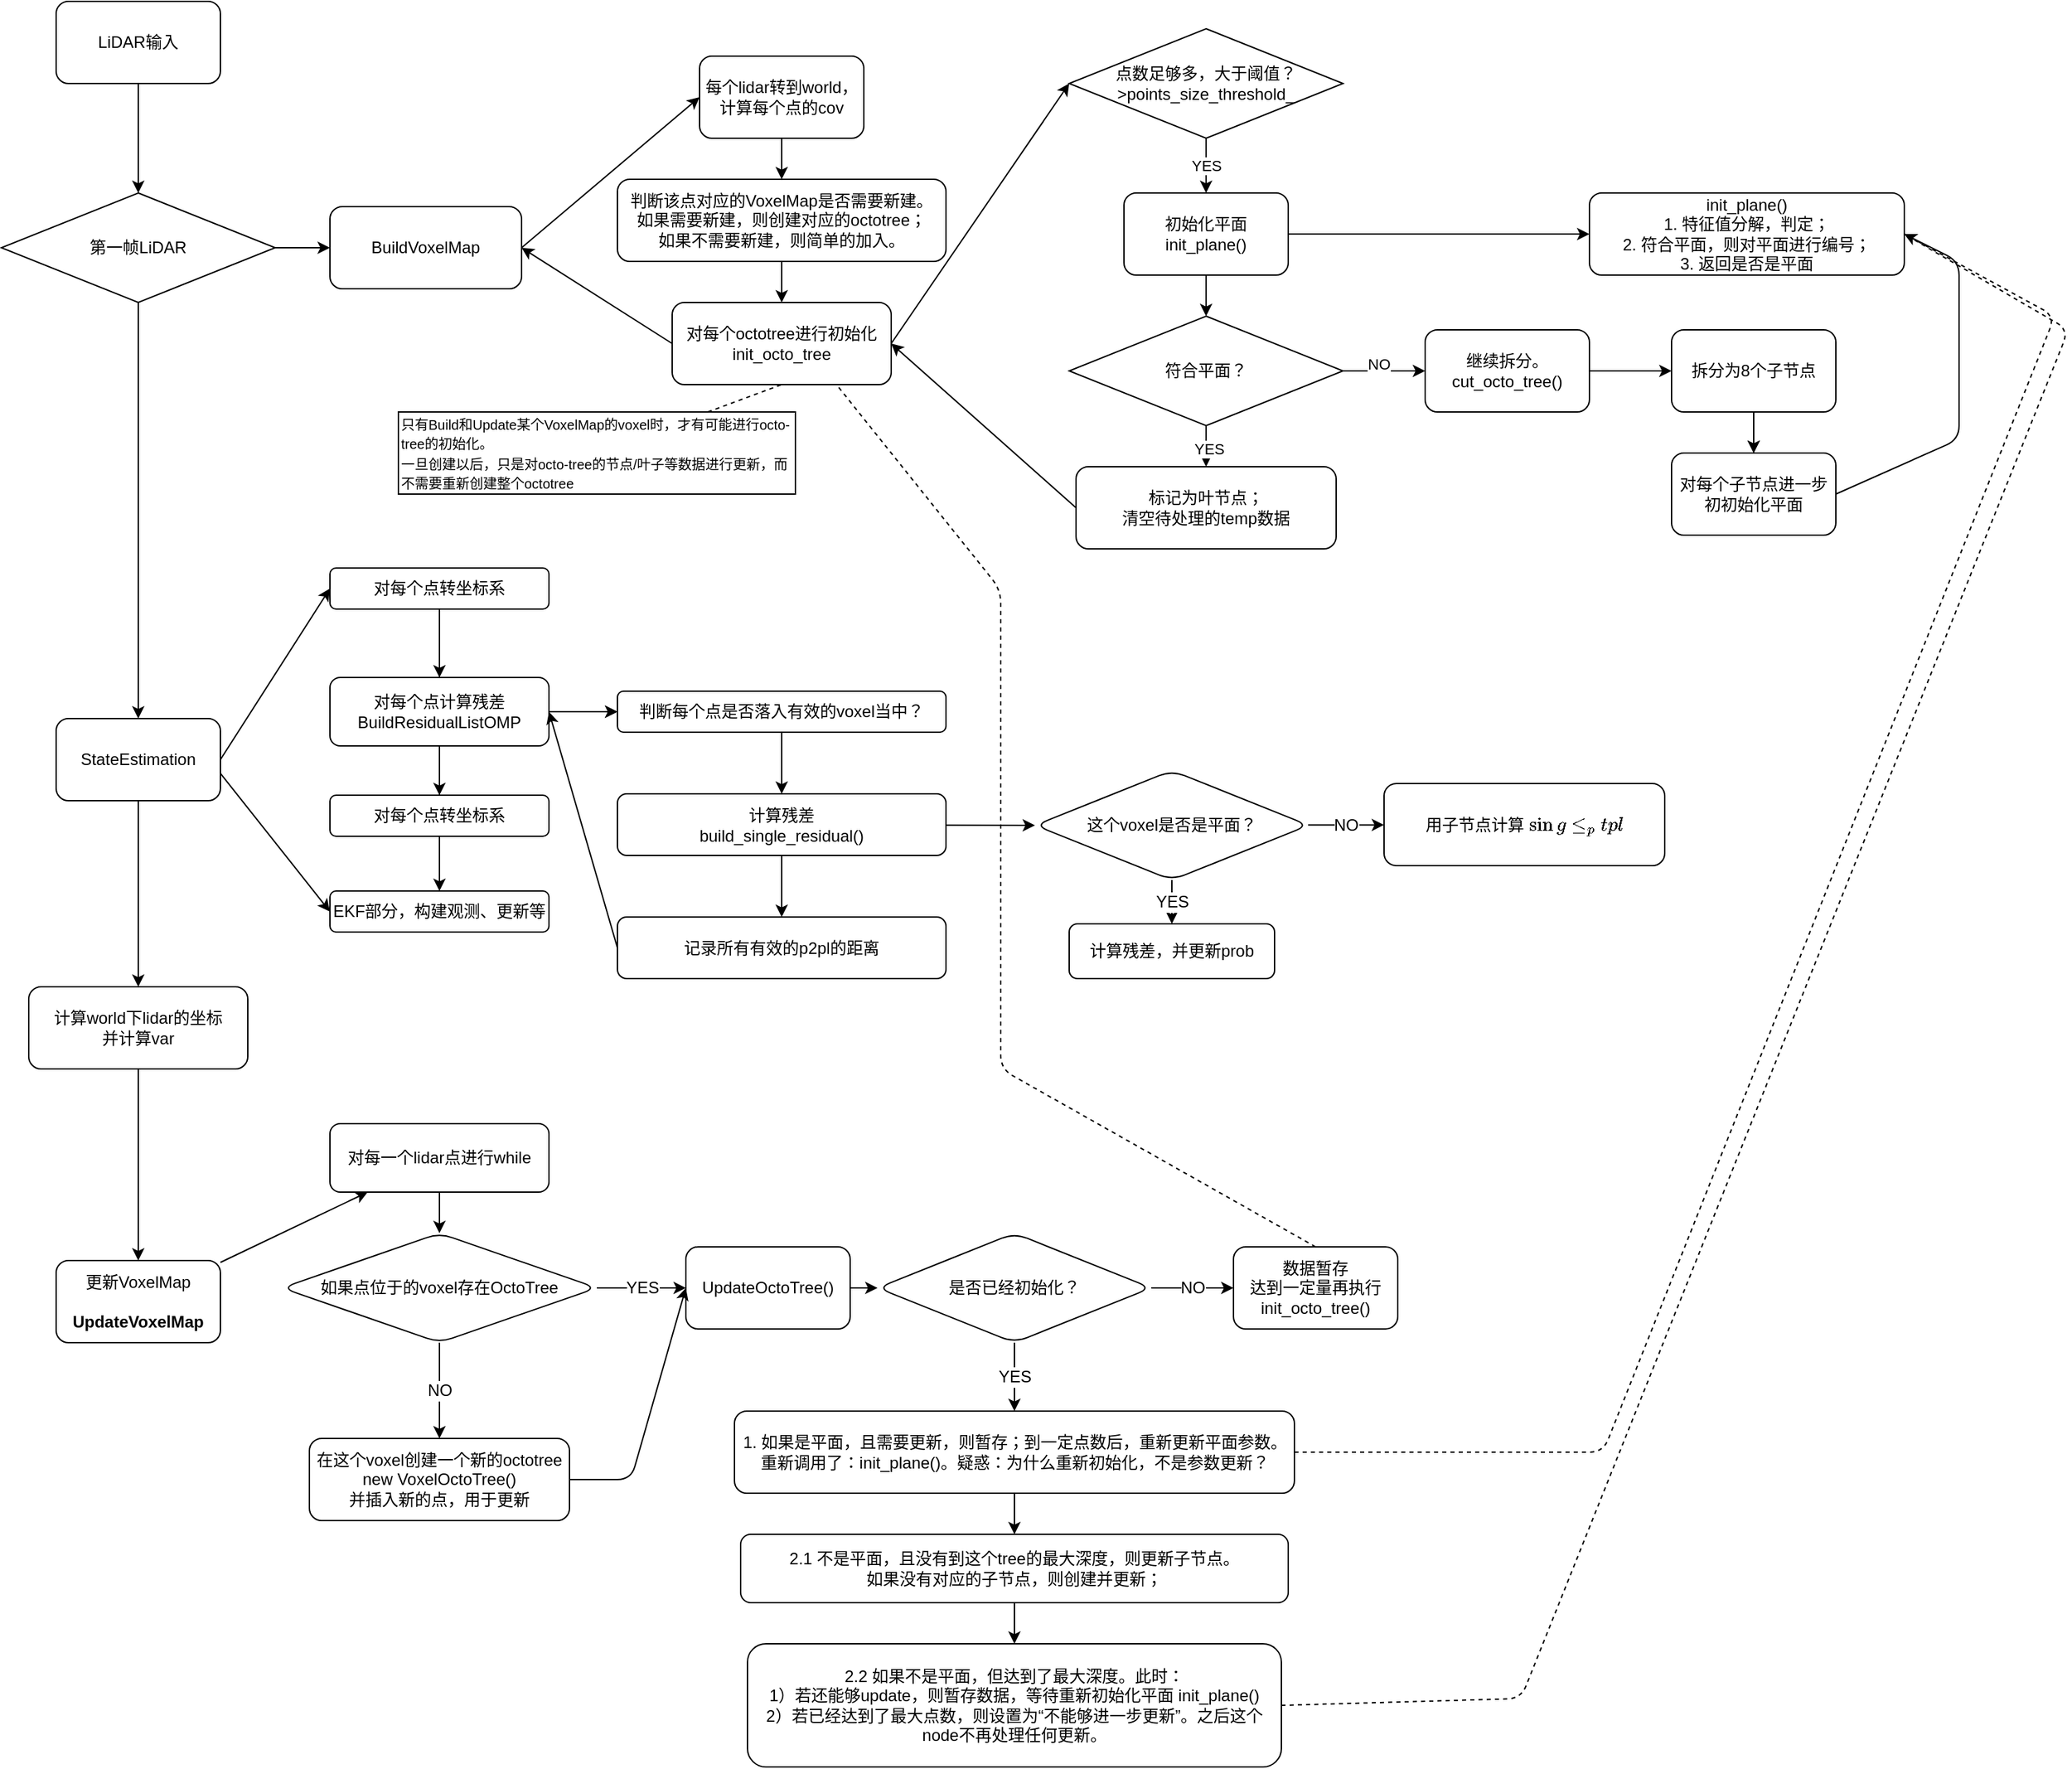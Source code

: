 <mxfile>
    <diagram id="fgafS0JJoFdXkuoPkeNL" name="Page-1">
        <mxGraphModel dx="2728" dy="1640" grid="1" gridSize="10" guides="1" tooltips="1" connect="1" arrows="1" fold="1" page="1" pageScale="1" pageWidth="850" pageHeight="1100" math="0" shadow="0">
            <root>
                <mxCell id="0"/>
                <mxCell id="1" parent="0"/>
                <mxCell id="4" value="" style="edgeStyle=none;html=1;entryX=0.5;entryY=0;entryDx=0;entryDy=0;" parent="1" source="2" target="5" edge="1">
                    <mxGeometry relative="1" as="geometry">
                        <mxPoint x="180" y="240" as="targetPoint"/>
                    </mxGeometry>
                </mxCell>
                <mxCell id="2" value="LiDAR输入" style="rounded=1;whiteSpace=wrap;html=1;" parent="1" vertex="1">
                    <mxGeometry x="90" y="40" width="120" height="60" as="geometry"/>
                </mxCell>
                <mxCell id="10" value="" style="edgeStyle=none;html=1;fontFamily=Helvetica;fontSize=12;fontColor=default;" parent="1" source="3" target="9" edge="1">
                    <mxGeometry relative="1" as="geometry"/>
                </mxCell>
                <mxCell id="3" value="StateEstimation" style="whiteSpace=wrap;html=1;rounded=1;" parent="1" vertex="1">
                    <mxGeometry x="90" y="564" width="120" height="60" as="geometry"/>
                </mxCell>
                <mxCell id="6" value="" style="edgeStyle=none;html=1;" parent="1" source="5" target="3" edge="1">
                    <mxGeometry relative="1" as="geometry"/>
                </mxCell>
                <mxCell id="8" value="" style="edgeStyle=none;html=1;fontFamily=Helvetica;fontSize=12;fontColor=default;" parent="1" source="5" target="7" edge="1">
                    <mxGeometry relative="1" as="geometry"/>
                </mxCell>
                <mxCell id="5" value="第一帧LiDAR" style="rhombus;whiteSpace=wrap;html=1;" parent="1" vertex="1">
                    <mxGeometry x="50" y="180" width="200" height="80" as="geometry"/>
                </mxCell>
                <mxCell id="20" value="" style="edgeStyle=none;html=1;entryX=0;entryY=0.5;entryDx=0;entryDy=0;exitX=1;exitY=0.5;exitDx=0;exitDy=0;" edge="1" parent="1" source="7" target="15">
                    <mxGeometry relative="1" as="geometry"/>
                </mxCell>
                <mxCell id="7" value="BuildVoxelMap" style="rounded=1;whiteSpace=wrap;html=1;" parent="1" vertex="1">
                    <mxGeometry x="290" y="190" width="140" height="60" as="geometry"/>
                </mxCell>
                <mxCell id="12" value="" style="edgeStyle=none;html=1;fontFamily=Helvetica;fontSize=12;fontColor=default;entryX=0.5;entryY=0;entryDx=0;entryDy=0;" parent="1" source="9" edge="1" target="13">
                    <mxGeometry relative="1" as="geometry">
                        <mxPoint x="150" y="740.0" as="targetPoint"/>
                    </mxGeometry>
                </mxCell>
                <mxCell id="9" value="计算world下lidar的坐标&lt;div&gt;并计算var&lt;/div&gt;" style="whiteSpace=wrap;html=1;rounded=1;" parent="1" vertex="1">
                    <mxGeometry x="70" y="760" width="160" height="60" as="geometry"/>
                </mxCell>
                <mxCell id="78" value="" style="edgeStyle=none;html=1;fontFamily=Helvetica;fontSize=12;fontColor=default;" edge="1" parent="1" source="13" target="77">
                    <mxGeometry relative="1" as="geometry"/>
                </mxCell>
                <mxCell id="13" value="更新VoxelMap&lt;div&gt;&lt;font color=&quot;#ffffff&quot;&gt;&lt;br&gt;&lt;/font&gt;&lt;div&gt;&lt;b&gt;UpdateVoxelMap&lt;/b&gt;&lt;br&gt;&lt;/div&gt;&lt;/div&gt;" style="whiteSpace=wrap;html=1;rounded=1;" parent="1" vertex="1">
                    <mxGeometry x="90" y="960" width="120" height="60" as="geometry"/>
                </mxCell>
                <mxCell id="17" value="" style="edgeStyle=none;html=1;" edge="1" parent="1" source="15" target="16">
                    <mxGeometry relative="1" as="geometry"/>
                </mxCell>
                <mxCell id="15" value="每个lidar转到world，&lt;div&gt;计算每个点的cov&lt;/div&gt;" style="rounded=1;whiteSpace=wrap;html=1;" vertex="1" parent="1">
                    <mxGeometry x="560" y="80" width="120" height="60" as="geometry"/>
                </mxCell>
                <mxCell id="19" value="" style="edgeStyle=none;html=1;" edge="1" parent="1" source="16" target="18">
                    <mxGeometry relative="1" as="geometry"/>
                </mxCell>
                <mxCell id="16" value="判断该点对应的VoxelMap是否需要新建。&lt;div&gt;如果需要新建，则创建对应的octotree；&lt;/div&gt;&lt;div&gt;如果不需要新建，则简单的加入。&lt;/div&gt;" style="whiteSpace=wrap;html=1;rounded=1;" vertex="1" parent="1">
                    <mxGeometry x="500" y="170" width="240" height="60" as="geometry"/>
                </mxCell>
                <mxCell id="18" value="对每个octotree进行初始化&lt;div&gt;init_octo_tree&lt;br&gt;&lt;/div&gt;" style="whiteSpace=wrap;html=1;rounded=1;" vertex="1" parent="1">
                    <mxGeometry x="540" y="260" width="160" height="60" as="geometry"/>
                </mxCell>
                <mxCell id="21" value="" style="edgeStyle=none;html=1;entryX=1;entryY=0.5;entryDx=0;entryDy=0;exitX=0;exitY=0.5;exitDx=0;exitDy=0;" edge="1" parent="1" source="18" target="7">
                    <mxGeometry relative="1" as="geometry">
                        <mxPoint x="409" y="200" as="sourcePoint"/>
                        <mxPoint x="540" y="120" as="targetPoint"/>
                    </mxGeometry>
                </mxCell>
                <mxCell id="27" value="" style="edgeStyle=none;html=1;" edge="1" parent="1" source="22" target="26">
                    <mxGeometry relative="1" as="geometry"/>
                </mxCell>
                <mxCell id="40" value="" style="edgeStyle=none;html=1;" edge="1" parent="1" source="22" target="39">
                    <mxGeometry relative="1" as="geometry"/>
                </mxCell>
                <mxCell id="22" value="初始化平面&lt;div&gt;init_plane()&lt;br&gt;&lt;/div&gt;" style="whiteSpace=wrap;html=1;rounded=1;" vertex="1" parent="1">
                    <mxGeometry x="870" y="180" width="120" height="60" as="geometry"/>
                </mxCell>
                <mxCell id="23" value="" style="edgeStyle=none;html=1;entryX=0;entryY=0.5;entryDx=0;entryDy=0;exitX=1;exitY=0.5;exitDx=0;exitDy=0;" edge="1" parent="1" source="18" target="24">
                    <mxGeometry relative="1" as="geometry">
                        <mxPoint x="450" y="230" as="sourcePoint"/>
                        <mxPoint x="570" y="120" as="targetPoint"/>
                    </mxGeometry>
                </mxCell>
                <mxCell id="25" value="YES" style="edgeStyle=none;html=1;" edge="1" parent="1" source="24" target="22">
                    <mxGeometry relative="1" as="geometry"/>
                </mxCell>
                <mxCell id="24" value="点数足够多，大于阈值？&lt;div&gt;&amp;gt;points_size_threshold_&lt;/div&gt;" style="rhombus;whiteSpace=wrap;html=1;" vertex="1" parent="1">
                    <mxGeometry x="830" y="60" width="200" height="80" as="geometry"/>
                </mxCell>
                <mxCell id="29" value="" style="edgeStyle=none;html=1;" edge="1" parent="1" source="26" target="28">
                    <mxGeometry relative="1" as="geometry"/>
                </mxCell>
                <mxCell id="37" value="YES" style="edgeLabel;html=1;align=center;verticalAlign=middle;resizable=0;points=[];" vertex="1" connectable="0" parent="29">
                    <mxGeometry x="0.133" y="2" relative="1" as="geometry">
                        <mxPoint as="offset"/>
                    </mxGeometry>
                </mxCell>
                <mxCell id="31" value="" style="edgeStyle=none;html=1;" edge="1" parent="1" source="26" target="30">
                    <mxGeometry relative="1" as="geometry"/>
                </mxCell>
                <mxCell id="33" value="&lt;div&gt;NO&lt;/div&gt;&lt;div&gt;&lt;br&gt;&lt;/div&gt;" style="edgeLabel;html=1;align=center;verticalAlign=middle;resizable=0;points=[];" vertex="1" connectable="0" parent="31">
                    <mxGeometry x="-0.15" y="-2" relative="1" as="geometry">
                        <mxPoint as="offset"/>
                    </mxGeometry>
                </mxCell>
                <mxCell id="26" value="符合平面？" style="rhombus;whiteSpace=wrap;html=1;" vertex="1" parent="1">
                    <mxGeometry x="830" y="270" width="200" height="80" as="geometry"/>
                </mxCell>
                <mxCell id="28" value="标记为叶节点；&lt;div&gt;清空待处理的temp数据&lt;/div&gt;" style="rounded=1;whiteSpace=wrap;html=1;" vertex="1" parent="1">
                    <mxGeometry x="835" y="380" width="190" height="60" as="geometry"/>
                </mxCell>
                <mxCell id="42" value="" style="edgeStyle=none;html=1;" edge="1" parent="1" source="30" target="41">
                    <mxGeometry relative="1" as="geometry"/>
                </mxCell>
                <mxCell id="30" value="继续拆分。&lt;div&gt;cut_octo_tree()&lt;/div&gt;" style="rounded=1;whiteSpace=wrap;html=1;" vertex="1" parent="1">
                    <mxGeometry x="1090" y="280" width="120" height="60" as="geometry"/>
                </mxCell>
                <mxCell id="38" value="" style="edgeStyle=none;html=1;entryX=1;entryY=0.5;entryDx=0;entryDy=0;exitX=0;exitY=0.5;exitDx=0;exitDy=0;" edge="1" parent="1" source="28" target="18">
                    <mxGeometry relative="1" as="geometry">
                        <mxPoint x="710" y="300" as="sourcePoint"/>
                        <mxPoint x="800" y="180" as="targetPoint"/>
                    </mxGeometry>
                </mxCell>
                <mxCell id="39" value="init_plane()&lt;div&gt;1. 特征值分解，判定；&lt;/div&gt;&lt;div&gt;2. 符合平面，则对平面进行编号；&lt;/div&gt;&lt;div&gt;3. 返回是否是平面&lt;/div&gt;" style="whiteSpace=wrap;html=1;rounded=1;fontStyle=0" vertex="1" parent="1">
                    <mxGeometry x="1210" y="180" width="230" height="60" as="geometry"/>
                </mxCell>
                <mxCell id="44" value="" style="edgeStyle=none;html=1;" edge="1" parent="1" source="41" target="43">
                    <mxGeometry relative="1" as="geometry"/>
                </mxCell>
                <mxCell id="56" value="" style="edgeStyle=none;html=1;fontFamily=Helvetica;fontSize=12;fontColor=default;" edge="1" parent="1" source="41" target="43">
                    <mxGeometry relative="1" as="geometry"/>
                </mxCell>
                <mxCell id="41" value="拆分为8个子节点" style="whiteSpace=wrap;html=1;rounded=1;" vertex="1" parent="1">
                    <mxGeometry x="1270" y="280" width="120" height="60" as="geometry"/>
                </mxCell>
                <mxCell id="43" value="对每个子节点进一步初初始化平面" style="whiteSpace=wrap;html=1;rounded=1;" vertex="1" parent="1">
                    <mxGeometry x="1270" y="370" width="120" height="60" as="geometry"/>
                </mxCell>
                <mxCell id="47" value="" style="endArrow=classic;html=1;exitX=1;exitY=0.5;exitDx=0;exitDy=0;entryX=0;entryY=0.5;entryDx=0;entryDy=0;" edge="1" parent="1" source="3" target="48">
                    <mxGeometry width="50" height="50" relative="1" as="geometry">
                        <mxPoint x="210" y="564" as="sourcePoint"/>
                        <mxPoint x="260" y="514" as="targetPoint"/>
                    </mxGeometry>
                </mxCell>
                <mxCell id="52" value="" style="edgeStyle=none;html=1;fontFamily=Helvetica;fontSize=12;fontColor=default;" edge="1" parent="1" source="48" target="51">
                    <mxGeometry relative="1" as="geometry"/>
                </mxCell>
                <mxCell id="106" value="" style="edgeStyle=none;html=1;fontFamily=Helvetica;fontSize=12;fontColor=default;" edge="1" parent="1" source="48" target="105">
                    <mxGeometry relative="1" as="geometry"/>
                </mxCell>
                <mxCell id="48" value="对每个点转坐标系" style="whiteSpace=wrap;html=1;rounded=1;" vertex="1" parent="1">
                    <mxGeometry x="290" y="454" width="160" height="30" as="geometry"/>
                </mxCell>
                <mxCell id="54" value="" style="edgeStyle=none;html=1;fontFamily=Helvetica;fontSize=12;fontColor=default;" edge="1" parent="1" source="51" target="53">
                    <mxGeometry relative="1" as="geometry"/>
                </mxCell>
                <mxCell id="61" value="" style="edgeStyle=none;html=1;fontFamily=Helvetica;fontSize=12;fontColor=default;" edge="1" parent="1" source="51" target="60">
                    <mxGeometry relative="1" as="geometry"/>
                </mxCell>
                <mxCell id="75" value="" style="edgeStyle=none;html=1;fontFamily=Helvetica;fontSize=12;fontColor=default;" edge="1" parent="1" source="51" target="60">
                    <mxGeometry relative="1" as="geometry"/>
                </mxCell>
                <mxCell id="51" value="对每个点计算残差&lt;div&gt;BuildResidualListOMP&lt;br&gt;&lt;/div&gt;" style="whiteSpace=wrap;html=1;rounded=1;" vertex="1" parent="1">
                    <mxGeometry x="290" y="534" width="160" height="50" as="geometry"/>
                </mxCell>
                <mxCell id="53" value="EKF部分，构建观测、更新等" style="whiteSpace=wrap;html=1;rounded=1;" vertex="1" parent="1">
                    <mxGeometry x="290" y="690" width="160" height="30" as="geometry"/>
                </mxCell>
                <mxCell id="55" value="" style="endArrow=classic;html=1;exitX=1;exitY=0.667;exitDx=0;exitDy=0;entryX=0;entryY=0.5;entryDx=0;entryDy=0;exitPerimeter=0;" edge="1" parent="1" source="3" target="53">
                    <mxGeometry width="50" height="50" relative="1" as="geometry">
                        <mxPoint x="220" y="604" as="sourcePoint"/>
                        <mxPoint x="300" y="479" as="targetPoint"/>
                    </mxGeometry>
                </mxCell>
                <mxCell id="57" value="" style="edgeStyle=none;html=1;entryX=1;entryY=0.5;entryDx=0;entryDy=0;exitX=1;exitY=0.5;exitDx=0;exitDy=0;" edge="1" parent="1" source="43" target="39">
                    <mxGeometry relative="1" as="geometry">
                        <mxPoint x="1220" y="320" as="sourcePoint"/>
                        <mxPoint x="1280" y="320" as="targetPoint"/>
                        <Array as="points">
                            <mxPoint x="1480" y="360"/>
                            <mxPoint x="1480" y="230"/>
                        </Array>
                    </mxGeometry>
                </mxCell>
                <mxCell id="64" value="" style="edgeStyle=none;html=1;fontFamily=Helvetica;fontSize=12;fontColor=default;" edge="1" parent="1" source="60" target="63">
                    <mxGeometry relative="1" as="geometry"/>
                </mxCell>
                <mxCell id="60" value="判断每个点是否落入有效的voxel当中？" style="whiteSpace=wrap;html=1;rounded=1;" vertex="1" parent="1">
                    <mxGeometry x="500" y="544" width="240" height="30" as="geometry"/>
                </mxCell>
                <mxCell id="66" value="" style="edgeStyle=none;html=1;fontFamily=Helvetica;fontSize=12;fontColor=default;entryX=0;entryY=0.5;entryDx=0;entryDy=0;" edge="1" parent="1" source="63" target="67">
                    <mxGeometry relative="1" as="geometry">
                        <mxPoint x="800" y="557.5" as="targetPoint"/>
                    </mxGeometry>
                </mxCell>
                <mxCell id="74" value="" style="edgeStyle=none;html=1;fontFamily=Helvetica;fontSize=12;fontColor=default;" edge="1" parent="1" source="63" target="73">
                    <mxGeometry relative="1" as="geometry"/>
                </mxCell>
                <mxCell id="63" value="计算残差&lt;div&gt;build_single_residual()&lt;/div&gt;" style="whiteSpace=wrap;html=1;rounded=1;" vertex="1" parent="1">
                    <mxGeometry x="500" y="619" width="240" height="45" as="geometry"/>
                </mxCell>
                <mxCell id="69" value="NO" style="edgeStyle=none;html=1;fontFamily=Helvetica;fontSize=12;fontColor=default;" edge="1" parent="1" source="67" target="68">
                    <mxGeometry relative="1" as="geometry"/>
                </mxCell>
                <mxCell id="72" value="YES" style="edgeStyle=none;html=1;fontFamily=Helvetica;fontSize=12;fontColor=default;" edge="1" parent="1" source="67" target="71">
                    <mxGeometry relative="1" as="geometry"/>
                </mxCell>
                <mxCell id="67" value="这个voxel是否是平面？" style="rhombus;whiteSpace=wrap;html=1;rounded=1;strokeColor=default;align=center;verticalAlign=middle;fontFamily=Helvetica;fontSize=12;fontColor=default;fillColor=default;" vertex="1" parent="1">
                    <mxGeometry x="805" y="602" width="200" height="80" as="geometry"/>
                </mxCell>
                <mxCell id="68" value="用子节点计算 `single_ptpl`" style="whiteSpace=wrap;html=1;rounded=1;" vertex="1" parent="1">
                    <mxGeometry x="1060" y="611.5" width="205" height="60" as="geometry"/>
                </mxCell>
                <mxCell id="71" value="计算残差，并更新prob" style="whiteSpace=wrap;html=1;rounded=1;" vertex="1" parent="1">
                    <mxGeometry x="830" y="714" width="150" height="40" as="geometry"/>
                </mxCell>
                <mxCell id="73" value="记录所有有效的p2pl的距离" style="whiteSpace=wrap;html=1;rounded=1;" vertex="1" parent="1">
                    <mxGeometry x="500" y="709" width="240" height="45" as="geometry"/>
                </mxCell>
                <mxCell id="76" value="" style="edgeStyle=none;html=1;fontFamily=Helvetica;fontSize=12;fontColor=default;exitX=0;exitY=0.5;exitDx=0;exitDy=0;entryX=1;entryY=0.5;entryDx=0;entryDy=0;" edge="1" parent="1" source="73" target="51">
                    <mxGeometry relative="1" as="geometry">
                        <mxPoint x="460" y="569" as="sourcePoint"/>
                        <mxPoint x="460" y="564" as="targetPoint"/>
                    </mxGeometry>
                </mxCell>
                <mxCell id="84" value="" style="edgeStyle=none;html=1;fontFamily=Helvetica;fontSize=12;fontColor=default;" edge="1" parent="1" source="77" target="81">
                    <mxGeometry relative="1" as="geometry"/>
                </mxCell>
                <mxCell id="77" value="对每一个lidar点进行while" style="whiteSpace=wrap;html=1;rounded=1;" vertex="1" parent="1">
                    <mxGeometry x="290" y="860" width="160" height="50" as="geometry"/>
                </mxCell>
                <mxCell id="86" value="YES" style="edgeStyle=none;html=1;fontFamily=Helvetica;fontSize=12;fontColor=default;" edge="1" parent="1" source="81" target="85">
                    <mxGeometry relative="1" as="geometry"/>
                </mxCell>
                <mxCell id="90" value="NO" style="edgeStyle=none;html=1;fontFamily=Helvetica;fontSize=12;fontColor=default;" edge="1" parent="1" source="81" target="89">
                    <mxGeometry relative="1" as="geometry"/>
                </mxCell>
                <mxCell id="81" value="如果点位于的voxel存在OctoTree" style="rhombus;whiteSpace=wrap;html=1;rounded=1;strokeColor=default;align=center;verticalAlign=middle;fontFamily=Helvetica;fontSize=12;fontColor=default;fillColor=default;" vertex="1" parent="1">
                    <mxGeometry x="255" y="940" width="230" height="80" as="geometry"/>
                </mxCell>
                <mxCell id="94" value="" style="edgeStyle=none;html=1;fontFamily=Helvetica;fontSize=12;fontColor=default;" edge="1" parent="1" source="85" target="93">
                    <mxGeometry relative="1" as="geometry"/>
                </mxCell>
                <mxCell id="85" value="UpdateOctoTree()" style="whiteSpace=wrap;html=1;rounded=1;" vertex="1" parent="1">
                    <mxGeometry x="550" y="950" width="120" height="60" as="geometry"/>
                </mxCell>
                <mxCell id="89" value="在这个voxel创建一个新的octotree&lt;div&gt;new VoxelOctoTree()&lt;/div&gt;&lt;div&gt;并插入新的点，用于更新&lt;/div&gt;" style="whiteSpace=wrap;html=1;rounded=1;" vertex="1" parent="1">
                    <mxGeometry x="275" y="1090" width="190" height="60" as="geometry"/>
                </mxCell>
                <mxCell id="91" value="" style="edgeStyle=none;html=1;fontFamily=Helvetica;fontSize=12;fontColor=default;entryX=0;entryY=0.5;entryDx=0;entryDy=0;exitX=1;exitY=0.5;exitDx=0;exitDy=0;" edge="1" parent="1" source="89" target="85">
                    <mxGeometry relative="1" as="geometry">
                        <mxPoint x="380" y="920" as="sourcePoint"/>
                        <mxPoint x="380" y="950" as="targetPoint"/>
                        <Array as="points">
                            <mxPoint x="510" y="1120"/>
                        </Array>
                    </mxGeometry>
                </mxCell>
                <mxCell id="96" value="NO" style="edgeStyle=none;html=1;fontFamily=Helvetica;fontSize=12;fontColor=default;" edge="1" parent="1" source="93" target="95">
                    <mxGeometry relative="1" as="geometry"/>
                </mxCell>
                <mxCell id="100" value="YES" style="edgeStyle=none;html=1;fontFamily=Helvetica;fontSize=12;fontColor=default;" edge="1" parent="1" source="93" target="99">
                    <mxGeometry relative="1" as="geometry"/>
                </mxCell>
                <mxCell id="93" value="是否已经初始化？" style="rhombus;whiteSpace=wrap;html=1;rounded=1;strokeColor=default;align=center;verticalAlign=middle;fontFamily=Helvetica;fontSize=12;fontColor=default;fillColor=default;" vertex="1" parent="1">
                    <mxGeometry x="690" y="940" width="200" height="80" as="geometry"/>
                </mxCell>
                <mxCell id="95" value="数据暂存&lt;div&gt;达到一定量再执行 init_octo_tree()&lt;/div&gt;" style="whiteSpace=wrap;html=1;rounded=1;" vertex="1" parent="1">
                    <mxGeometry x="950" y="950" width="120" height="60" as="geometry"/>
                </mxCell>
                <mxCell id="98" value="" style="endArrow=none;dashed=1;html=1;fontFamily=Helvetica;fontSize=12;fontColor=default;exitX=0.5;exitY=0;exitDx=0;exitDy=0;entryX=0.75;entryY=1;entryDx=0;entryDy=0;" edge="1" parent="1" source="95" target="18">
                    <mxGeometry width="50" height="50" relative="1" as="geometry">
                        <mxPoint x="1110" y="790" as="sourcePoint"/>
                        <mxPoint x="1160" y="740" as="targetPoint"/>
                        <Array as="points">
                            <mxPoint x="780" y="820"/>
                            <mxPoint x="780" y="470"/>
                        </Array>
                    </mxGeometry>
                </mxCell>
                <mxCell id="102" value="" style="edgeStyle=none;html=1;fontFamily=Helvetica;fontSize=12;fontColor=default;" edge="1" parent="1" source="99" target="101">
                    <mxGeometry relative="1" as="geometry"/>
                </mxCell>
                <mxCell id="99" value="1. 如果是平面，且需要更新，则暂存；到一定点数后，重新更新平面参数。&lt;div&gt;重新调用了：init_plane()。疑惑：为什么重新初始化，不是参数更新？&lt;/div&gt;" style="whiteSpace=wrap;html=1;rounded=1;" vertex="1" parent="1">
                    <mxGeometry x="585.5" y="1070" width="409" height="60" as="geometry"/>
                </mxCell>
                <mxCell id="104" value="" style="edgeStyle=none;html=1;fontFamily=Helvetica;fontSize=12;fontColor=default;" edge="1" parent="1" source="101" target="103">
                    <mxGeometry relative="1" as="geometry"/>
                </mxCell>
                <mxCell id="101" value="2.1 不是平面，且没有到这个tree的最大深度，则更新子节点。&lt;div&gt;如果没有对应的子节点，则创建并更新；&lt;/div&gt;" style="whiteSpace=wrap;html=1;rounded=1;" vertex="1" parent="1">
                    <mxGeometry x="590" y="1160" width="400" height="50" as="geometry"/>
                </mxCell>
                <mxCell id="103" value="2.2 如果不是平面，但达到了最大深度。此时：&lt;div&gt;1）若还能够update，则暂存数据，等待重新初始化平面 init_plane()&lt;/div&gt;&lt;div&gt;2）若已经达到了最大点数，则设置为“不能够进一步更新”。之后这个node不再处理任何更新。&lt;/div&gt;" style="whiteSpace=wrap;html=1;rounded=1;" vertex="1" parent="1">
                    <mxGeometry x="595" y="1240" width="390" height="90" as="geometry"/>
                </mxCell>
                <mxCell id="105" value="对每个点转坐标系" style="whiteSpace=wrap;html=1;rounded=1;" vertex="1" parent="1">
                    <mxGeometry x="290" y="620" width="160" height="30" as="geometry"/>
                </mxCell>
                <mxCell id="110" value="&lt;font style=&quot;font-size: 10px;&quot;&gt;只有Build和Update某个VoxelMap的voxel时，才有可能进行octo-tree的初始化。&lt;br&gt;一旦创建以后，只是对octo-tree的节点/叶子等数据进行更新，而不需要重新创建整个octotree&lt;/font&gt;" style="rounded=0;whiteSpace=wrap;html=1;strokeColor=default;align=left;verticalAlign=middle;fontFamily=Helvetica;fontSize=12;fontColor=default;fillColor=default;" vertex="1" parent="1">
                    <mxGeometry x="340" y="340" width="290" height="60" as="geometry"/>
                </mxCell>
                <mxCell id="112" value="" style="endArrow=none;dashed=1;html=1;fontFamily=Helvetica;fontSize=12;fontColor=default;entryX=0.5;entryY=1;entryDx=0;entryDy=0;" edge="1" parent="1" source="110" target="18">
                    <mxGeometry width="50" height="50" relative="1" as="geometry">
                        <mxPoint x="560" y="420" as="sourcePoint"/>
                        <mxPoint x="610" y="370" as="targetPoint"/>
                    </mxGeometry>
                </mxCell>
                <mxCell id="113" value="" style="endArrow=none;dashed=1;html=1;fontFamily=Helvetica;fontSize=12;fontColor=default;exitX=1;exitY=0.5;exitDx=0;exitDy=0;entryX=1;entryY=0.5;entryDx=0;entryDy=0;" edge="1" parent="1" source="99" target="39">
                    <mxGeometry width="50" height="50" relative="1" as="geometry">
                        <mxPoint x="1020" y="960" as="sourcePoint"/>
                        <mxPoint x="670" y="330" as="targetPoint"/>
                        <Array as="points">
                            <mxPoint x="1220" y="1100"/>
                            <mxPoint x="1550" y="270"/>
                        </Array>
                    </mxGeometry>
                </mxCell>
                <mxCell id="114" value="" style="endArrow=none;dashed=1;html=1;fontFamily=Helvetica;fontSize=12;fontColor=default;exitX=1;exitY=0.5;exitDx=0;exitDy=0;entryX=1;entryY=0.5;entryDx=0;entryDy=0;" edge="1" parent="1" source="103" target="39">
                    <mxGeometry width="50" height="50" relative="1" as="geometry">
                        <mxPoint x="1005" y="1110" as="sourcePoint"/>
                        <mxPoint x="1450" y="220" as="targetPoint"/>
                        <Array as="points">
                            <mxPoint x="1160" y="1280"/>
                            <mxPoint x="1560" y="280"/>
                        </Array>
                    </mxGeometry>
                </mxCell>
            </root>
        </mxGraphModel>
    </diagram>
</mxfile>